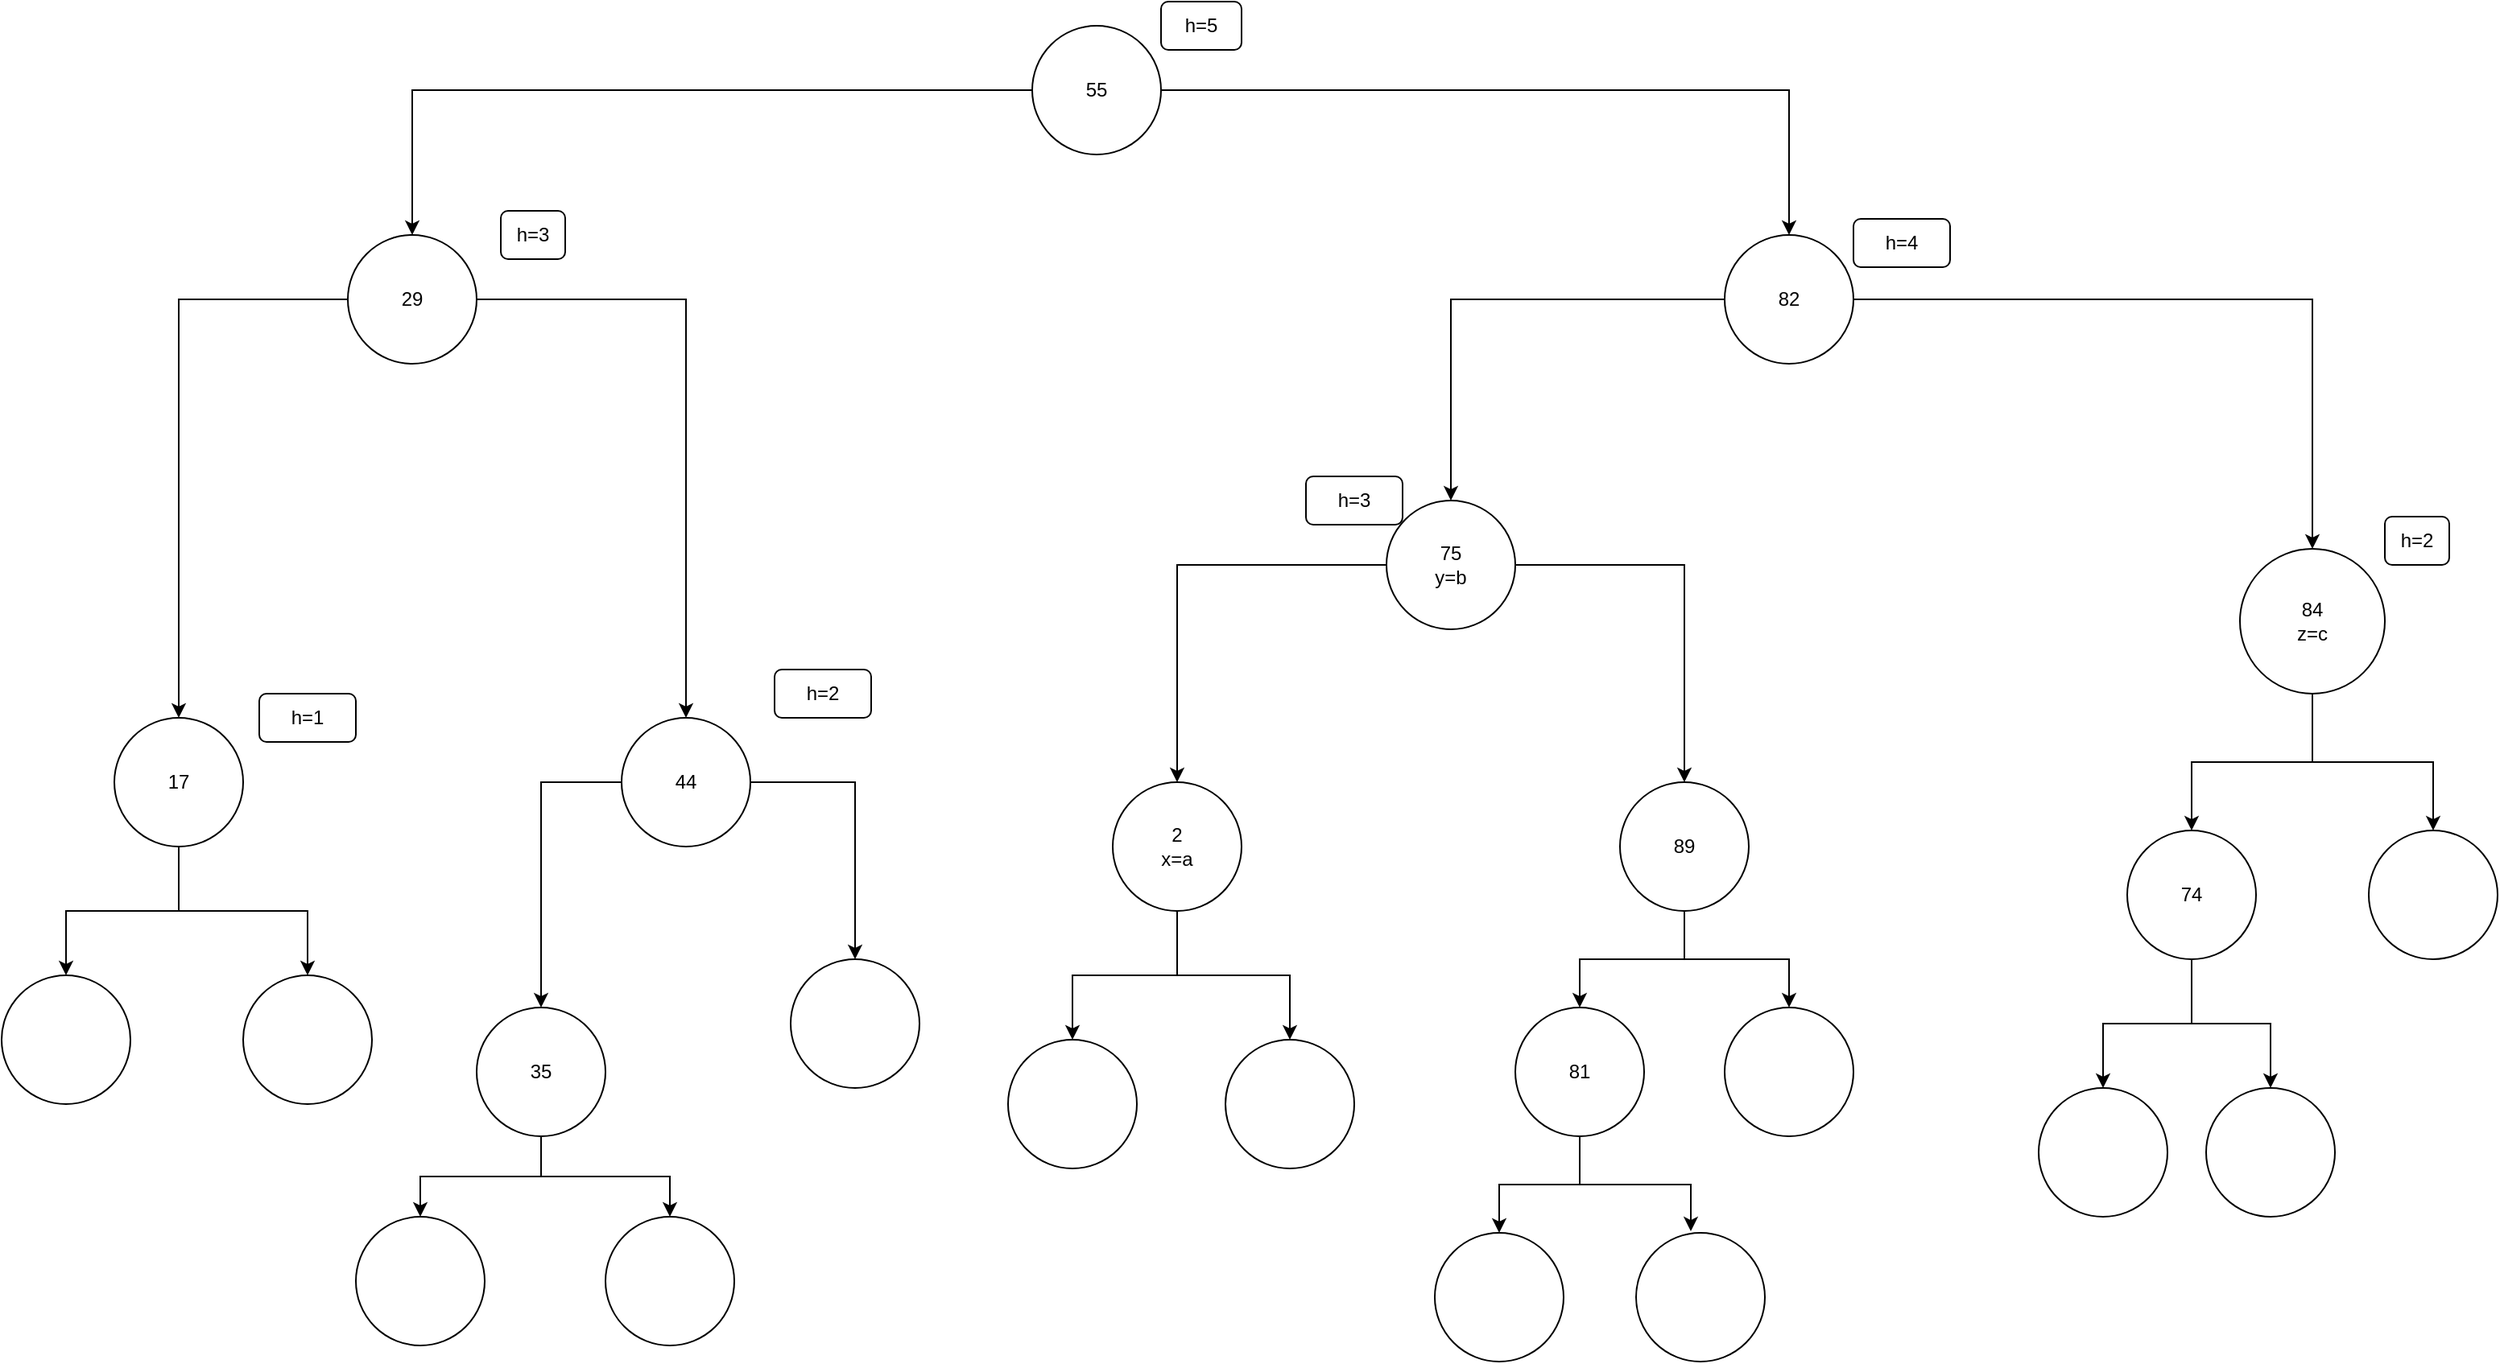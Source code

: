 <mxfile version="12.2.6" type="device" pages="1"><diagram id="rSM5MQSl2VUkAbih-8xd" name="Page-1"><mxGraphModel dx="1342" dy="1781" grid="1" gridSize="10" guides="1" tooltips="1" connect="1" arrows="1" fold="1" page="1" pageScale="1" pageWidth="850" pageHeight="1100" math="0" shadow="0"><root><mxCell id="0"/><mxCell id="1" parent="0"/><mxCell id="3jagtBA_lA7GFdcZ6Sih-13" value="" style="edgeStyle=orthogonalEdgeStyle;rounded=0;orthogonalLoop=1;jettySize=auto;html=1;entryX=0.5;entryY=0;entryDx=0;entryDy=0;" parent="1" source="3jagtBA_lA7GFdcZ6Sih-1" target="3jagtBA_lA7GFdcZ6Sih-2" edge="1"><mxGeometry relative="1" as="geometry"><mxPoint x="280" y="180" as="targetPoint"/></mxGeometry></mxCell><mxCell id="2si2dEF9ZpmXNxlwM2bT-25" value="" style="edgeStyle=orthogonalEdgeStyle;rounded=0;orthogonalLoop=1;jettySize=auto;html=1;entryX=0.5;entryY=0;entryDx=0;entryDy=0;" edge="1" parent="1" source="3jagtBA_lA7GFdcZ6Sih-1" target="3jagtBA_lA7GFdcZ6Sih-32"><mxGeometry relative="1" as="geometry"><mxPoint x="770" y="-30" as="targetPoint"/></mxGeometry></mxCell><mxCell id="3jagtBA_lA7GFdcZ6Sih-1" value="55" style="ellipse;whiteSpace=wrap;html=1;aspect=fixed;" parent="1" vertex="1"><mxGeometry x="610" y="-70" width="80" height="80" as="geometry"/></mxCell><mxCell id="3jagtBA_lA7GFdcZ6Sih-15" value="" style="edgeStyle=orthogonalEdgeStyle;rounded=0;orthogonalLoop=1;jettySize=auto;html=1;entryX=0.5;entryY=0;entryDx=0;entryDy=0;" parent="1" source="3jagtBA_lA7GFdcZ6Sih-2" target="3jagtBA_lA7GFdcZ6Sih-4" edge="1"><mxGeometry relative="1" as="geometry"><mxPoint x="220" y="360" as="targetPoint"/></mxGeometry></mxCell><mxCell id="3jagtBA_lA7GFdcZ6Sih-17" value="" style="edgeStyle=orthogonalEdgeStyle;rounded=0;orthogonalLoop=1;jettySize=auto;html=1;entryX=0.5;entryY=0;entryDx=0;entryDy=0;" parent="1" source="3jagtBA_lA7GFdcZ6Sih-2" target="3jagtBA_lA7GFdcZ6Sih-3" edge="1"><mxGeometry relative="1" as="geometry"><mxPoint x="340" y="240" as="targetPoint"/></mxGeometry></mxCell><mxCell id="3jagtBA_lA7GFdcZ6Sih-2" value="29" style="ellipse;whiteSpace=wrap;html=1;aspect=fixed;" parent="1" vertex="1"><mxGeometry x="185" y="60" width="80" height="80" as="geometry"/></mxCell><mxCell id="3jagtBA_lA7GFdcZ6Sih-23" value="" style="edgeStyle=orthogonalEdgeStyle;rounded=0;orthogonalLoop=1;jettySize=auto;html=1;entryX=0.5;entryY=0;entryDx=0;entryDy=0;" parent="1" source="3jagtBA_lA7GFdcZ6Sih-3" target="3jagtBA_lA7GFdcZ6Sih-7" edge="1"><mxGeometry relative="1" as="geometry"><mxPoint x="340" y="500" as="targetPoint"/></mxGeometry></mxCell><mxCell id="3jagtBA_lA7GFdcZ6Sih-25" value="" style="edgeStyle=orthogonalEdgeStyle;rounded=0;orthogonalLoop=1;jettySize=auto;html=1;entryX=0.5;entryY=0;entryDx=0;entryDy=0;" parent="1" source="3jagtBA_lA7GFdcZ6Sih-3" target="3jagtBA_lA7GFdcZ6Sih-10" edge="1"><mxGeometry relative="1" as="geometry"><mxPoint x="515" y="400" as="targetPoint"/></mxGeometry></mxCell><mxCell id="3jagtBA_lA7GFdcZ6Sih-3" value="44" style="ellipse;whiteSpace=wrap;html=1;aspect=fixed;" parent="1" vertex="1"><mxGeometry x="355" y="360" width="80" height="80" as="geometry"/></mxCell><mxCell id="3jagtBA_lA7GFdcZ6Sih-19" value="" style="edgeStyle=orthogonalEdgeStyle;rounded=0;orthogonalLoop=1;jettySize=auto;html=1;entryX=0.5;entryY=0;entryDx=0;entryDy=0;" parent="1" source="3jagtBA_lA7GFdcZ6Sih-4" target="3jagtBA_lA7GFdcZ6Sih-6" edge="1"><mxGeometry relative="1" as="geometry"><mxPoint x="50" y="510" as="targetPoint"/></mxGeometry></mxCell><mxCell id="3jagtBA_lA7GFdcZ6Sih-21" value="" style="edgeStyle=orthogonalEdgeStyle;rounded=0;orthogonalLoop=1;jettySize=auto;html=1;entryX=0.5;entryY=0;entryDx=0;entryDy=0;" parent="1" source="3jagtBA_lA7GFdcZ6Sih-4" target="3jagtBA_lA7GFdcZ6Sih-5" edge="1"><mxGeometry relative="1" as="geometry"><mxPoint x="200" y="400" as="targetPoint"/></mxGeometry></mxCell><mxCell id="3jagtBA_lA7GFdcZ6Sih-4" value="17" style="ellipse;whiteSpace=wrap;html=1;aspect=fixed;" parent="1" vertex="1"><mxGeometry x="40" y="360" width="80" height="80" as="geometry"/></mxCell><mxCell id="3jagtBA_lA7GFdcZ6Sih-5" value="" style="ellipse;whiteSpace=wrap;html=1;aspect=fixed;" parent="1" vertex="1"><mxGeometry x="120" y="520" width="80" height="80" as="geometry"/></mxCell><mxCell id="3jagtBA_lA7GFdcZ6Sih-6" value="" style="ellipse;whiteSpace=wrap;html=1;aspect=fixed;" parent="1" vertex="1"><mxGeometry x="-30" y="520" width="80" height="80" as="geometry"/></mxCell><mxCell id="3jagtBA_lA7GFdcZ6Sih-27" value="" style="edgeStyle=orthogonalEdgeStyle;rounded=0;orthogonalLoop=1;jettySize=auto;html=1;entryX=0.5;entryY=0;entryDx=0;entryDy=0;" parent="1" source="3jagtBA_lA7GFdcZ6Sih-7" target="3jagtBA_lA7GFdcZ6Sih-9" edge="1"><mxGeometry relative="1" as="geometry"><mxPoint x="310" y="670" as="targetPoint"/></mxGeometry></mxCell><mxCell id="3jagtBA_lA7GFdcZ6Sih-29" value="" style="edgeStyle=orthogonalEdgeStyle;rounded=0;orthogonalLoop=1;jettySize=auto;html=1;entryX=0.5;entryY=0;entryDx=0;entryDy=0;" parent="1" source="3jagtBA_lA7GFdcZ6Sih-7" target="3jagtBA_lA7GFdcZ6Sih-8" edge="1"><mxGeometry relative="1" as="geometry"><mxPoint x="430" y="550" as="targetPoint"/></mxGeometry></mxCell><mxCell id="3jagtBA_lA7GFdcZ6Sih-7" value="35" style="ellipse;whiteSpace=wrap;html=1;aspect=fixed;" parent="1" vertex="1"><mxGeometry x="265" y="540" width="80" height="80" as="geometry"/></mxCell><mxCell id="3jagtBA_lA7GFdcZ6Sih-8" value="" style="ellipse;whiteSpace=wrap;html=1;aspect=fixed;" parent="1" vertex="1"><mxGeometry x="345" y="670" width="80" height="80" as="geometry"/></mxCell><mxCell id="3jagtBA_lA7GFdcZ6Sih-9" value="" style="ellipse;whiteSpace=wrap;html=1;aspect=fixed;" parent="1" vertex="1"><mxGeometry x="190" y="670" width="80" height="80" as="geometry"/></mxCell><mxCell id="3jagtBA_lA7GFdcZ6Sih-10" value="" style="ellipse;whiteSpace=wrap;html=1;aspect=fixed;" parent="1" vertex="1"><mxGeometry x="460" y="510" width="80" height="80" as="geometry"/></mxCell><mxCell id="2si2dEF9ZpmXNxlwM2bT-15" value="" style="edgeStyle=orthogonalEdgeStyle;rounded=0;orthogonalLoop=1;jettySize=auto;html=1;entryX=0.5;entryY=0;entryDx=0;entryDy=0;" edge="1" parent="1" source="3jagtBA_lA7GFdcZ6Sih-30" target="3jagtBA_lA7GFdcZ6Sih-37"><mxGeometry relative="1" as="geometry"><mxPoint x="1270" y="300" as="targetPoint"/></mxGeometry></mxCell><mxCell id="2si2dEF9ZpmXNxlwM2bT-17" value="" style="edgeStyle=orthogonalEdgeStyle;rounded=0;orthogonalLoop=1;jettySize=auto;html=1;entryX=0.5;entryY=0;entryDx=0;entryDy=0;" edge="1" parent="1" source="3jagtBA_lA7GFdcZ6Sih-30" target="3jagtBA_lA7GFdcZ6Sih-33"><mxGeometry relative="1" as="geometry"><mxPoint x="1520" y="300" as="targetPoint"/></mxGeometry></mxCell><mxCell id="3jagtBA_lA7GFdcZ6Sih-30" value="84&lt;br&gt;z=c" style="ellipse;whiteSpace=wrap;html=1;aspect=fixed;" parent="1" vertex="1"><mxGeometry x="1360" y="255" width="90" height="90" as="geometry"/></mxCell><mxCell id="3jagtBA_lA7GFdcZ6Sih-31" value="2&lt;br&gt;x=a" style="ellipse;whiteSpace=wrap;html=1;aspect=fixed;" parent="1" vertex="1"><mxGeometry x="660" y="400" width="80" height="80" as="geometry"/></mxCell><mxCell id="Hi7_7_By8tl7kdlrNcNP-29" value="" style="edgeStyle=orthogonalEdgeStyle;rounded=0;orthogonalLoop=1;jettySize=auto;html=1;entryX=0.5;entryY=0;entryDx=0;entryDy=0;exitX=0.5;exitY=1;exitDx=0;exitDy=0;" parent="1" source="3jagtBA_lA7GFdcZ6Sih-40" target="3jagtBA_lA7GFdcZ6Sih-36" edge="1"><mxGeometry relative="1" as="geometry"><mxPoint x="1000" y="580" as="targetPoint"/><mxPoint x="1000" y="520" as="sourcePoint"/></mxGeometry></mxCell><mxCell id="Hi7_7_By8tl7kdlrNcNP-31" value="" style="edgeStyle=orthogonalEdgeStyle;rounded=0;orthogonalLoop=1;jettySize=auto;html=1;entryX=0.5;entryY=0;entryDx=0;entryDy=0;exitX=0.5;exitY=1;exitDx=0;exitDy=0;" parent="1" source="3jagtBA_lA7GFdcZ6Sih-40" target="3jagtBA_lA7GFdcZ6Sih-35" edge="1"><mxGeometry relative="1" as="geometry"><mxPoint x="1120" y="460" as="targetPoint"/><mxPoint x="1000" y="520" as="sourcePoint"/></mxGeometry></mxCell><mxCell id="2si2dEF9ZpmXNxlwM2bT-27" value="" style="edgeStyle=orthogonalEdgeStyle;rounded=0;orthogonalLoop=1;jettySize=auto;html=1;entryX=0.5;entryY=0;entryDx=0;entryDy=0;" edge="1" parent="1" source="3jagtBA_lA7GFdcZ6Sih-32" target="3jagtBA_lA7GFdcZ6Sih-30"><mxGeometry relative="1" as="geometry"><mxPoint x="1170" y="100" as="targetPoint"/></mxGeometry></mxCell><mxCell id="2si2dEF9ZpmXNxlwM2bT-29" value="" style="edgeStyle=orthogonalEdgeStyle;rounded=0;orthogonalLoop=1;jettySize=auto;html=1;entryX=0.5;entryY=0;entryDx=0;entryDy=0;" edge="1" parent="1" source="3jagtBA_lA7GFdcZ6Sih-32" target="3jagtBA_lA7GFdcZ6Sih-43"><mxGeometry relative="1" as="geometry"><mxPoint x="960" y="100" as="targetPoint"/></mxGeometry></mxCell><mxCell id="3jagtBA_lA7GFdcZ6Sih-32" value="82&lt;br&gt;" style="ellipse;whiteSpace=wrap;html=1;aspect=fixed;" parent="1" vertex="1"><mxGeometry x="1040" y="60" width="80" height="80" as="geometry"/></mxCell><mxCell id="3jagtBA_lA7GFdcZ6Sih-33" value="" style="ellipse;whiteSpace=wrap;html=1;aspect=fixed;" parent="1" vertex="1"><mxGeometry x="1440" y="430" width="80" height="80" as="geometry"/></mxCell><mxCell id="3jagtBA_lA7GFdcZ6Sih-35" value="" style="ellipse;whiteSpace=wrap;html=1;aspect=fixed;" parent="1" vertex="1"><mxGeometry x="1040" y="540" width="80" height="80" as="geometry"/></mxCell><mxCell id="2si2dEF9ZpmXNxlwM2bT-30" value="" style="edgeStyle=orthogonalEdgeStyle;rounded=0;orthogonalLoop=1;jettySize=auto;html=1;" edge="1" parent="1" source="3jagtBA_lA7GFdcZ6Sih-43" target="3jagtBA_lA7GFdcZ6Sih-31"><mxGeometry relative="1" as="geometry"/></mxCell><mxCell id="2si2dEF9ZpmXNxlwM2bT-32" value="" style="edgeStyle=orthogonalEdgeStyle;rounded=0;orthogonalLoop=1;jettySize=auto;html=1;" edge="1" parent="1" source="3jagtBA_lA7GFdcZ6Sih-43" target="3jagtBA_lA7GFdcZ6Sih-40"><mxGeometry relative="1" as="geometry"><mxPoint x="1000" y="410" as="targetPoint"/></mxGeometry></mxCell><mxCell id="3jagtBA_lA7GFdcZ6Sih-43" value="75&lt;br&gt;y=b" style="ellipse;whiteSpace=wrap;html=1;aspect=fixed;" parent="1" vertex="1"><mxGeometry x="830" y="225" width="80" height="80" as="geometry"/></mxCell><mxCell id="Hi7_7_By8tl7kdlrNcNP-33" value="" style="edgeStyle=orthogonalEdgeStyle;rounded=0;orthogonalLoop=1;jettySize=auto;html=1;entryX=0.5;entryY=0;entryDx=0;entryDy=0;" parent="1" source="3jagtBA_lA7GFdcZ6Sih-36" target="3jagtBA_lA7GFdcZ6Sih-38" edge="1"><mxGeometry relative="1" as="geometry"><mxPoint x="930" y="700" as="targetPoint"/></mxGeometry></mxCell><mxCell id="Hi7_7_By8tl7kdlrNcNP-34" value="" style="edgeStyle=orthogonalEdgeStyle;rounded=0;orthogonalLoop=1;jettySize=auto;html=1;entryX=0.425;entryY=-0.012;entryDx=0;entryDy=0;entryPerimeter=0;" parent="1" source="3jagtBA_lA7GFdcZ6Sih-36" target="3jagtBA_lA7GFdcZ6Sih-39" edge="1"><mxGeometry relative="1" as="geometry"/></mxCell><mxCell id="3jagtBA_lA7GFdcZ6Sih-36" value="81" style="ellipse;whiteSpace=wrap;html=1;aspect=fixed;" parent="1" vertex="1"><mxGeometry x="910" y="540" width="80" height="80" as="geometry"/></mxCell><mxCell id="2si2dEF9ZpmXNxlwM2bT-6" value="" style="edgeStyle=orthogonalEdgeStyle;rounded=0;orthogonalLoop=1;jettySize=auto;html=1;" edge="1" parent="1" source="3jagtBA_lA7GFdcZ6Sih-37" target="2si2dEF9ZpmXNxlwM2bT-5"><mxGeometry relative="1" as="geometry"/></mxCell><mxCell id="2si2dEF9ZpmXNxlwM2bT-9" value="" style="edgeStyle=orthogonalEdgeStyle;rounded=0;orthogonalLoop=1;jettySize=auto;html=1;" edge="1" parent="1" source="3jagtBA_lA7GFdcZ6Sih-37" target="2si2dEF9ZpmXNxlwM2bT-7"><mxGeometry relative="1" as="geometry"/></mxCell><mxCell id="3jagtBA_lA7GFdcZ6Sih-37" value="74" style="ellipse;whiteSpace=wrap;html=1;aspect=fixed;" parent="1" vertex="1"><mxGeometry x="1290" y="430" width="80" height="80" as="geometry"/></mxCell><mxCell id="2si2dEF9ZpmXNxlwM2bT-5" value="" style="ellipse;whiteSpace=wrap;html=1;aspect=fixed;" vertex="1" parent="1"><mxGeometry x="1235" y="590" width="80" height="80" as="geometry"/></mxCell><mxCell id="2si2dEF9ZpmXNxlwM2bT-7" value="" style="ellipse;whiteSpace=wrap;html=1;aspect=fixed;" vertex="1" parent="1"><mxGeometry x="1339" y="590" width="80" height="80" as="geometry"/></mxCell><mxCell id="3jagtBA_lA7GFdcZ6Sih-38" value="" style="ellipse;whiteSpace=wrap;html=1;aspect=fixed;" parent="1" vertex="1"><mxGeometry x="860" y="680" width="80" height="80" as="geometry"/></mxCell><mxCell id="3jagtBA_lA7GFdcZ6Sih-39" value="" style="ellipse;whiteSpace=wrap;html=1;aspect=fixed;" parent="1" vertex="1"><mxGeometry x="985" y="680" width="80" height="80" as="geometry"/></mxCell><mxCell id="3jagtBA_lA7GFdcZ6Sih-79" value="" style="edgeStyle=orthogonalEdgeStyle;rounded=0;orthogonalLoop=1;jettySize=auto;html=1;exitX=0.5;exitY=1;exitDx=0;exitDy=0;" parent="1" source="3jagtBA_lA7GFdcZ6Sih-31" target="3jagtBA_lA7GFdcZ6Sih-78" edge="1"><mxGeometry relative="1" as="geometry"><mxPoint x="690" y="500" as="sourcePoint"/></mxGeometry></mxCell><mxCell id="3jagtBA_lA7GFdcZ6Sih-81" value="" style="edgeStyle=orthogonalEdgeStyle;rounded=0;orthogonalLoop=1;jettySize=auto;html=1;exitX=0.5;exitY=1;exitDx=0;exitDy=0;" parent="1" source="3jagtBA_lA7GFdcZ6Sih-31" target="3jagtBA_lA7GFdcZ6Sih-80" edge="1"><mxGeometry relative="1" as="geometry"><mxPoint x="690" y="500" as="sourcePoint"/></mxGeometry></mxCell><mxCell id="3jagtBA_lA7GFdcZ6Sih-40" value="89" style="ellipse;whiteSpace=wrap;html=1;aspect=fixed;" parent="1" vertex="1"><mxGeometry x="975" y="400" width="80" height="80" as="geometry"/></mxCell><mxCell id="3jagtBA_lA7GFdcZ6Sih-80" value="" style="ellipse;whiteSpace=wrap;html=1;aspect=fixed;" parent="1" vertex="1"><mxGeometry x="595" y="560" width="80" height="80" as="geometry"/></mxCell><mxCell id="3jagtBA_lA7GFdcZ6Sih-78" value="" style="ellipse;whiteSpace=wrap;html=1;aspect=fixed;" parent="1" vertex="1"><mxGeometry x="730" y="560" width="80" height="80" as="geometry"/></mxCell><mxCell id="Hi7_7_By8tl7kdlrNcNP-1" value="h=1" style="rounded=1;whiteSpace=wrap;html=1;" parent="1" vertex="1"><mxGeometry x="130" y="345" width="60" height="30" as="geometry"/></mxCell><mxCell id="Hi7_7_By8tl7kdlrNcNP-3" value="h=2" style="rounded=1;whiteSpace=wrap;html=1;" parent="1" vertex="1"><mxGeometry x="450" y="330" width="60" height="30" as="geometry"/></mxCell><mxCell id="Hi7_7_By8tl7kdlrNcNP-4" value="h=3" style="rounded=1;whiteSpace=wrap;html=1;" parent="1" vertex="1"><mxGeometry x="280" y="45" width="40" height="30" as="geometry"/></mxCell><mxCell id="Hi7_7_By8tl7kdlrNcNP-5" value="h=3" style="rounded=1;whiteSpace=wrap;html=1;" parent="1" vertex="1"><mxGeometry x="780" y="210" width="60" height="30" as="geometry"/></mxCell><mxCell id="Hi7_7_By8tl7kdlrNcNP-7" value="h=2" style="rounded=1;whiteSpace=wrap;html=1;" parent="1" vertex="1"><mxGeometry x="1450" y="235" width="40" height="30" as="geometry"/></mxCell><mxCell id="Hi7_7_By8tl7kdlrNcNP-8" value="h=4" style="rounded=1;whiteSpace=wrap;html=1;" parent="1" vertex="1"><mxGeometry x="1120" y="50" width="60" height="30" as="geometry"/></mxCell><mxCell id="Hi7_7_By8tl7kdlrNcNP-9" value="h=5" style="rounded=1;whiteSpace=wrap;html=1;" parent="1" vertex="1"><mxGeometry x="690" y="-85" width="50" height="30" as="geometry"/></mxCell></root></mxGraphModel></diagram></mxfile>